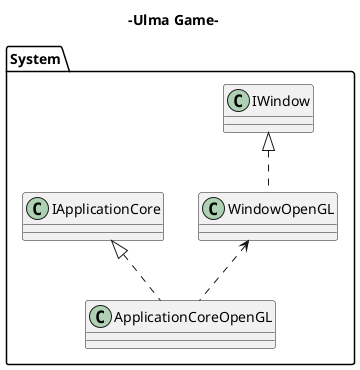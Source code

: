 @startuml
title -Ulma Game-
package System{
    class IWindow{
        
    }

    class WindowOpenGL{

    }
    IWindow <|.. WindowOpenGL

    class IApplicationCore{

    }

    class ApplicationCoreOpenGL{

    }
    IApplicationCore <|.. ApplicationCoreOpenGL
    WindowOpenGL <.. ApplicationCoreOpenGL


}
@enduml